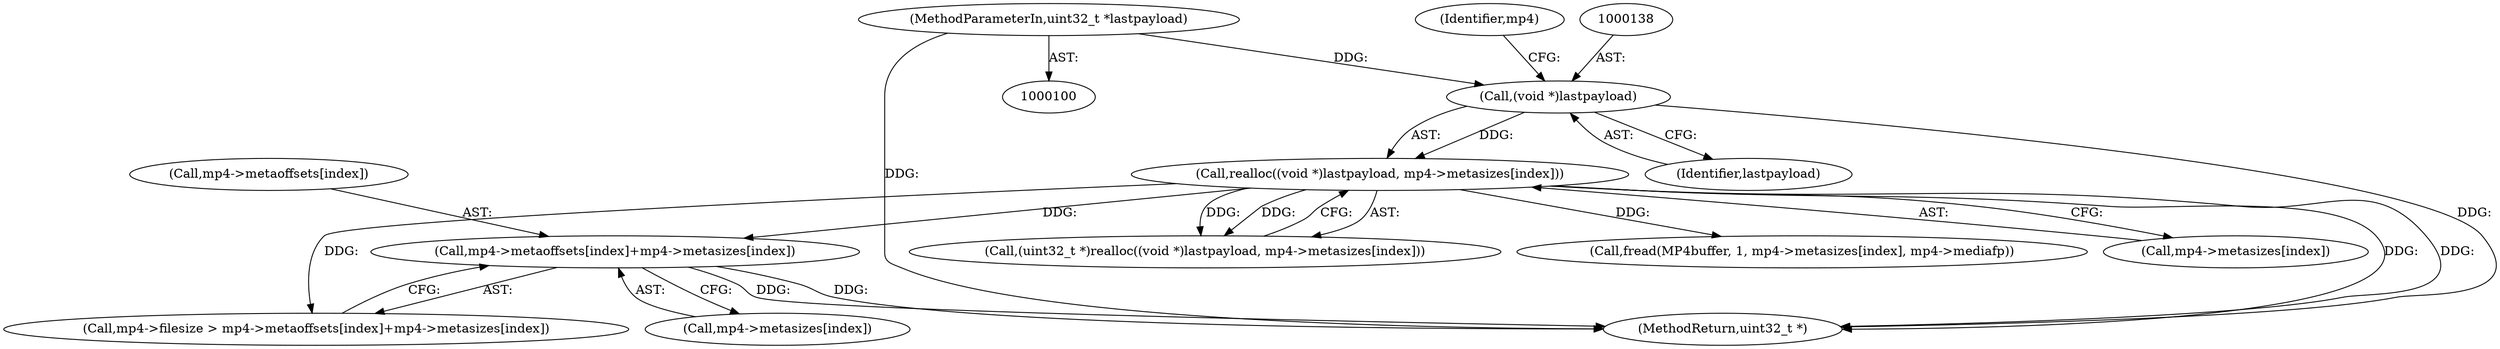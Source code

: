 digraph "0_gpmf-parser_341f12cd5b97ab419e53853ca00176457c9f1681_3@array" {
"1000153" [label="(Call,mp4->metaoffsets[index]+mp4->metasizes[index])"];
"1000136" [label="(Call,realloc((void *)lastpayload, mp4->metasizes[index]))"];
"1000137" [label="(Call,(void *)lastpayload)"];
"1000102" [label="(MethodParameterIn,uint32_t *lastpayload)"];
"1000154" [label="(Call,mp4->metaoffsets[index])"];
"1000139" [label="(Identifier,lastpayload)"];
"1000153" [label="(Call,mp4->metaoffsets[index]+mp4->metasizes[index])"];
"1000205" [label="(MethodReturn,uint32_t *)"];
"1000134" [label="(Call,(uint32_t *)realloc((void *)lastpayload, mp4->metasizes[index]))"];
"1000175" [label="(Call,fread(MP4buffer, 1, mp4->metasizes[index], mp4->mediafp))"];
"1000159" [label="(Call,mp4->metasizes[index])"];
"1000140" [label="(Call,mp4->metasizes[index])"];
"1000142" [label="(Identifier,mp4)"];
"1000102" [label="(MethodParameterIn,uint32_t *lastpayload)"];
"1000136" [label="(Call,realloc((void *)lastpayload, mp4->metasizes[index]))"];
"1000149" [label="(Call,mp4->filesize > mp4->metaoffsets[index]+mp4->metasizes[index])"];
"1000137" [label="(Call,(void *)lastpayload)"];
"1000153" -> "1000149"  [label="AST: "];
"1000153" -> "1000159"  [label="CFG: "];
"1000154" -> "1000153"  [label="AST: "];
"1000159" -> "1000153"  [label="AST: "];
"1000149" -> "1000153"  [label="CFG: "];
"1000153" -> "1000205"  [label="DDG: "];
"1000153" -> "1000205"  [label="DDG: "];
"1000136" -> "1000153"  [label="DDG: "];
"1000136" -> "1000134"  [label="AST: "];
"1000136" -> "1000140"  [label="CFG: "];
"1000137" -> "1000136"  [label="AST: "];
"1000140" -> "1000136"  [label="AST: "];
"1000134" -> "1000136"  [label="CFG: "];
"1000136" -> "1000205"  [label="DDG: "];
"1000136" -> "1000205"  [label="DDG: "];
"1000136" -> "1000134"  [label="DDG: "];
"1000136" -> "1000134"  [label="DDG: "];
"1000137" -> "1000136"  [label="DDG: "];
"1000136" -> "1000149"  [label="DDG: "];
"1000136" -> "1000175"  [label="DDG: "];
"1000137" -> "1000139"  [label="CFG: "];
"1000138" -> "1000137"  [label="AST: "];
"1000139" -> "1000137"  [label="AST: "];
"1000142" -> "1000137"  [label="CFG: "];
"1000137" -> "1000205"  [label="DDG: "];
"1000102" -> "1000137"  [label="DDG: "];
"1000102" -> "1000100"  [label="AST: "];
"1000102" -> "1000205"  [label="DDG: "];
}
